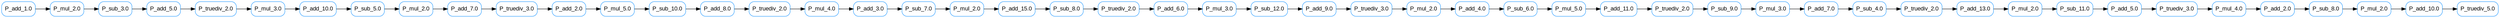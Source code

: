 digraph chain_50_nodes {
	graph [rankdir=LR]
	node [arrowsize=0.8 color="#2299FF" fontcolor="#DDD" fontname=Arial shape=box style=rounded]
	140237792408016 [label="P_mul_2.0"]
	140237792409072 [label="P_add_13.0"]
	140237792409168 [label="P_sub_11.0"]
	140237792408688 [label="P_mul_5.0"]
	140237792407824 [label="P_truediv_2.0"]
	140237792408352 [label="P_sub_12.0"]
	140237792409360 [label="P_add_2.0"]
	140237792408112 [label="P_sub_8.0"]
	140237792409504 [label="P_add_10.0"]
	140237792407440 [label="P_sub_5.0"]
	140237792408208 [label="P_add_6.0"]
	140237792408448 [label="P_add_9.0"]
	140237792409552 [label="P_truediv_5.0"]
	140237792408496 [label="P_truediv_3.0"]
	140237792408064 [label="P_add_15.0"]
	140237792408976 [label="P_sub_4.0"]
	140237792408880 [label="P_mul_3.0"]
	140237792407536 [label="P_add_7.0"]
	140237792408928 [label="P_add_7.0"]
	140237792407584 [label="P_truediv_3.0"]
	140237792407632 [label="P_add_2.0"]
	140237792407104 [label="P_add_1.0"]
	140237792409216 [label="P_add_5.0"]
	140237792407200 [label="P_sub_3.0"]
	140237792407728 [label="P_sub_10.0"]
	140237792408160 [label="P_truediv_2.0"]
	140237792409456 [label="P_mul_2.0"]
	140237792408784 [label="P_truediv_2.0"]
	140237792409264 [label="P_truediv_3.0"]
	140237792407344 [label="P_mul_3.0"]
	140237792409024 [label="P_truediv_2.0"]
	140237792408736 [label="P_add_11.0"]
	140237792408592 [label="P_add_4.0"]
	140237792407488 [label="P_mul_2.0"]
	140237792409408 [label="P_sub_8.0"]
	140237792407248 [label="P_add_5.0"]
	140237792407152 [label="P_mul_2.0"]
	140237792407296 [label="P_truediv_2.0"]
	140237792407968 [label="P_sub_7.0"]
	140237792408640 [label="P_sub_6.0"]
	140237792407680 [label="P_mul_5.0"]
	140237792407920 [label="P_add_3.0"]
	140237792408256 [label="P_mul_3.0"]
	140237792407872 [label="P_mul_4.0"]
	140237792408544 [label="P_mul_2.0"]
	140237792409312 [label="P_mul_4.0"]
	140237792408832 [label="P_sub_9.0"]
	140237792409120 [label="P_mul_2.0"]
	140237792407392 [label="P_add_10.0"]
	140237792407776 [label="P_add_8.0"]
	140237792407632 -> 140237792407680
	140237792407824 -> 140237792407872
	140237792408256 -> 140237792408352
	140237792407248 -> 140237792407296
	140237792407536 -> 140237792407584
	140237792407872 -> 140237792407920
	140237792407104 -> 140237792407152
	140237792408352 -> 140237792408448
	140237792407584 -> 140237792407632
	140237792408736 -> 140237792408784
	140237792409264 -> 140237792409312
	140237792408112 -> 140237792408160
	140237792409168 -> 140237792409216
	140237792407200 -> 140237792407248
	140237792408592 -> 140237792408640
	140237792407968 -> 140237792408016
	140237792408784 -> 140237792408832
	140237792407440 -> 140237792407488
	140237792409360 -> 140237792409408
	140237792409408 -> 140237792409456
	140237792407296 -> 140237792407344
	140237792407152 -> 140237792407200
	140237792408160 -> 140237792408208
	140237792408448 -> 140237792408496
	140237792408496 -> 140237792408544
	140237792409024 -> 140237792409072
	140237792408640 -> 140237792408688
	140237792407680 -> 140237792407728
	140237792409072 -> 140237792409120
	140237792407728 -> 140237792407776
	140237792407776 -> 140237792407824
	140237792408208 -> 140237792408256
	140237792409216 -> 140237792409264
	140237792408688 -> 140237792408736
	140237792408880 -> 140237792408928
	140237792408928 -> 140237792408976
	140237792408064 -> 140237792408112
	140237792407392 -> 140237792407440
	140237792407344 -> 140237792407392
	140237792408544 -> 140237792408592
	140237792409120 -> 140237792409168
	140237792408016 -> 140237792408064
	140237792408832 -> 140237792408880
	140237792409312 -> 140237792409360
	140237792409456 -> 140237792409504
	140237792407488 -> 140237792407536
	140237792409504 -> 140237792409552
	140237792408976 -> 140237792409024
	140237792407920 -> 140237792407968
	overlap=false
	fontsize=12
	bgcolor="#00000000"
}
